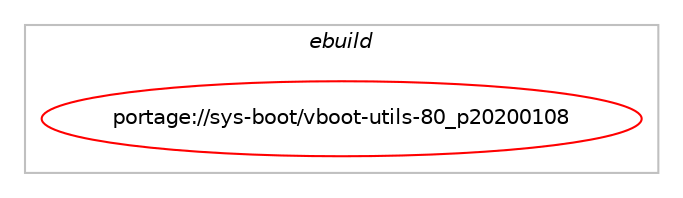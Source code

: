 digraph prolog {

# *************
# Graph options
# *************

newrank=true;
concentrate=true;
compound=true;
graph [rankdir=LR,fontname=Helvetica,fontsize=10,ranksep=1.5];#, ranksep=2.5, nodesep=0.2];
edge  [arrowhead=vee];
node  [fontname=Helvetica,fontsize=10];

# **********
# The ebuild
# **********

subgraph cluster_leftcol {
color=gray;
label=<<i>ebuild</i>>;
id [label="portage://sys-boot/vboot-utils-80_p20200108", color=red, width=4, href="../sys-boot/vboot-utils-80_p20200108.svg"];
}

# ****************
# The dependencies
# ****************

subgraph cluster_midcol {
color=gray;
label=<<i>dependencies</i>>;
subgraph cluster_compile {
fillcolor="#eeeeee";
style=filled;
label=<<i>compile</i>>;
# *** BEGIN UNKNOWN DEPENDENCY TYPE (TODO) ***
# id -> equal(use_conditional_group(negative,static,portage://sys-boot/vboot-utils-80_p20200108,[use_conditional_group(positive,elibc_musl,portage://sys-boot/vboot-utils-80_p20200108,[package_dependency(portage://sys-boot/vboot-utils-80_p20200108,install,no,sys-libs,fts-standalone,none,[,,],any_same_slot,[])]),package_dependency(portage://sys-boot/vboot-utils-80_p20200108,install,no,dev-libs,openssl,none,[,,],[slot(0),equal],[]),use_conditional_group(positive,libzip,portage://sys-boot/vboot-utils-80_p20200108,[package_dependency(portage://sys-boot/vboot-utils-80_p20200108,install,no,dev-libs,libzip,none,[,,],any_same_slot,[])]),package_dependency(portage://sys-boot/vboot-utils-80_p20200108,install,no,sys-apps,util-linux,none,[,,],any_same_slot,[]),use_conditional_group(negative,minimal,portage://sys-boot/vboot-utils-80_p20200108,[package_dependency(portage://sys-boot/vboot-utils-80_p20200108,install,no,dev-libs,libyaml,none,[,,],any_same_slot,[]),package_dependency(portage://sys-boot/vboot-utils-80_p20200108,install,no,app-arch,xz-utils,none,[,,],any_same_slot,[])])]))
# *** END UNKNOWN DEPENDENCY TYPE (TODO) ***

# *** BEGIN UNKNOWN DEPENDENCY TYPE (TODO) ***
# id -> equal(use_conditional_group(positive,static,portage://sys-boot/vboot-utils-80_p20200108,[use_conditional_group(positive,elibc_musl,portage://sys-boot/vboot-utils-80_p20200108,[package_dependency(portage://sys-boot/vboot-utils-80_p20200108,install,no,sys-libs,fts-standalone,none,[,,],any_same_slot,[use(enable(static-libs),positive)])]),package_dependency(portage://sys-boot/vboot-utils-80_p20200108,install,no,dev-libs,openssl,none,[,,],[slot(0),equal],[use(enable(static-libs),positive)]),use_conditional_group(positive,libzip,portage://sys-boot/vboot-utils-80_p20200108,[package_dependency(portage://sys-boot/vboot-utils-80_p20200108,install,no,dev-libs,libzip,none,[,,],any_same_slot,[use(enable(static-libs),positive)])]),package_dependency(portage://sys-boot/vboot-utils-80_p20200108,install,no,sys-apps,util-linux,none,[,,],any_same_slot,[use(enable(static-libs),positive)]),use_conditional_group(negative,minimal,portage://sys-boot/vboot-utils-80_p20200108,[package_dependency(portage://sys-boot/vboot-utils-80_p20200108,install,no,dev-libs,libyaml,none,[,,],any_same_slot,[use(enable(static-libs),positive)]),package_dependency(portage://sys-boot/vboot-utils-80_p20200108,install,no,app-arch,xz-utils,none,[,,],any_same_slot,[use(enable(static-libs),positive)])])]))
# *** END UNKNOWN DEPENDENCY TYPE (TODO) ***

# *** BEGIN UNKNOWN DEPENDENCY TYPE (TODO) ***
# id -> equal(package_dependency(portage://sys-boot/vboot-utils-80_p20200108,install,no,app-crypt,trousers,none,[,,],[],[]))
# *** END UNKNOWN DEPENDENCY TYPE (TODO) ***

}
subgraph cluster_compileandrun {
fillcolor="#eeeeee";
style=filled;
label=<<i>compile and run</i>>;
}
subgraph cluster_run {
fillcolor="#eeeeee";
style=filled;
label=<<i>run</i>>;
# *** BEGIN UNKNOWN DEPENDENCY TYPE (TODO) ***
# id -> equal(use_conditional_group(negative,static,portage://sys-boot/vboot-utils-80_p20200108,[use_conditional_group(positive,elibc_musl,portage://sys-boot/vboot-utils-80_p20200108,[package_dependency(portage://sys-boot/vboot-utils-80_p20200108,run,no,sys-libs,fts-standalone,none,[,,],any_same_slot,[])]),package_dependency(portage://sys-boot/vboot-utils-80_p20200108,run,no,dev-libs,openssl,none,[,,],[slot(0),equal],[]),use_conditional_group(positive,libzip,portage://sys-boot/vboot-utils-80_p20200108,[package_dependency(portage://sys-boot/vboot-utils-80_p20200108,run,no,dev-libs,libzip,none,[,,],any_same_slot,[])]),package_dependency(portage://sys-boot/vboot-utils-80_p20200108,run,no,sys-apps,util-linux,none,[,,],any_same_slot,[]),use_conditional_group(negative,minimal,portage://sys-boot/vboot-utils-80_p20200108,[package_dependency(portage://sys-boot/vboot-utils-80_p20200108,run,no,dev-libs,libyaml,none,[,,],any_same_slot,[]),package_dependency(portage://sys-boot/vboot-utils-80_p20200108,run,no,app-arch,xz-utils,none,[,,],any_same_slot,[])])]))
# *** END UNKNOWN DEPENDENCY TYPE (TODO) ***

}
}

# **************
# The candidates
# **************

subgraph cluster_choices {
rank=same;
color=gray;
label=<<i>candidates</i>>;

}

}
